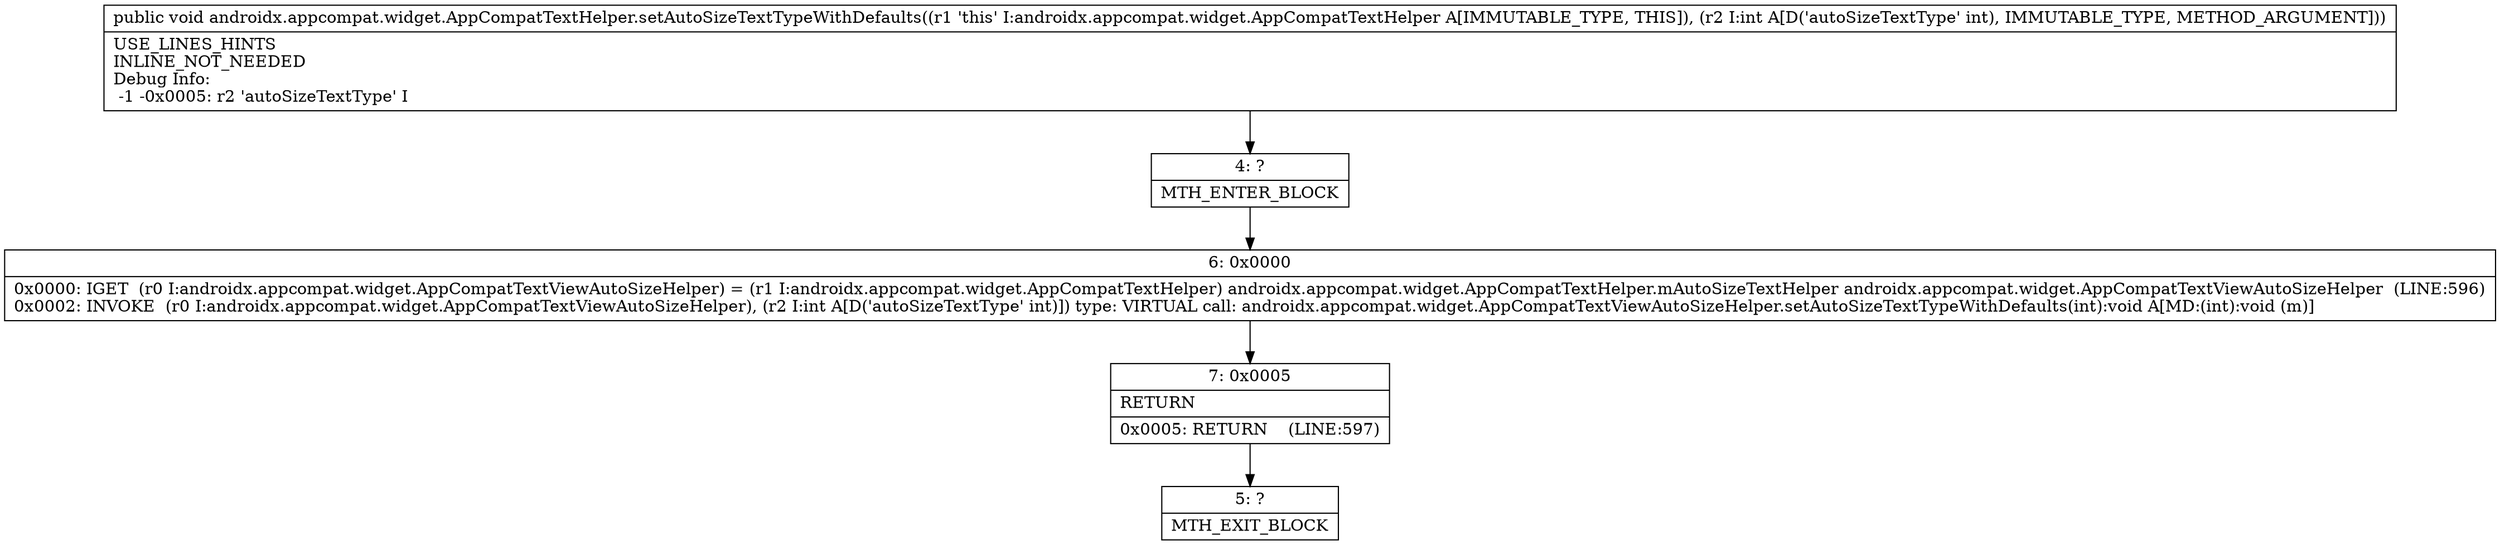 digraph "CFG forandroidx.appcompat.widget.AppCompatTextHelper.setAutoSizeTextTypeWithDefaults(I)V" {
Node_4 [shape=record,label="{4\:\ ?|MTH_ENTER_BLOCK\l}"];
Node_6 [shape=record,label="{6\:\ 0x0000|0x0000: IGET  (r0 I:androidx.appcompat.widget.AppCompatTextViewAutoSizeHelper) = (r1 I:androidx.appcompat.widget.AppCompatTextHelper) androidx.appcompat.widget.AppCompatTextHelper.mAutoSizeTextHelper androidx.appcompat.widget.AppCompatTextViewAutoSizeHelper  (LINE:596)\l0x0002: INVOKE  (r0 I:androidx.appcompat.widget.AppCompatTextViewAutoSizeHelper), (r2 I:int A[D('autoSizeTextType' int)]) type: VIRTUAL call: androidx.appcompat.widget.AppCompatTextViewAutoSizeHelper.setAutoSizeTextTypeWithDefaults(int):void A[MD:(int):void (m)]\l}"];
Node_7 [shape=record,label="{7\:\ 0x0005|RETURN\l|0x0005: RETURN    (LINE:597)\l}"];
Node_5 [shape=record,label="{5\:\ ?|MTH_EXIT_BLOCK\l}"];
MethodNode[shape=record,label="{public void androidx.appcompat.widget.AppCompatTextHelper.setAutoSizeTextTypeWithDefaults((r1 'this' I:androidx.appcompat.widget.AppCompatTextHelper A[IMMUTABLE_TYPE, THIS]), (r2 I:int A[D('autoSizeTextType' int), IMMUTABLE_TYPE, METHOD_ARGUMENT]))  | USE_LINES_HINTS\lINLINE_NOT_NEEDED\lDebug Info:\l  \-1 \-0x0005: r2 'autoSizeTextType' I\l}"];
MethodNode -> Node_4;Node_4 -> Node_6;
Node_6 -> Node_7;
Node_7 -> Node_5;
}

